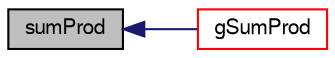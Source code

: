 digraph "sumProd"
{
  bgcolor="transparent";
  edge [fontname="FreeSans",fontsize="10",labelfontname="FreeSans",labelfontsize="10"];
  node [fontname="FreeSans",fontsize="10",shape=record];
  rankdir="LR";
  Node67155 [label="sumProd",height=0.2,width=0.4,color="black", fillcolor="grey75", style="filled", fontcolor="black"];
  Node67155 -> Node67156 [dir="back",color="midnightblue",fontsize="10",style="solid",fontname="FreeSans"];
  Node67156 [label="gSumProd",height=0.2,width=0.4,color="red",URL="$a21124.html#a12c90553f60a8289f2ca9ce82f46b381"];
}
